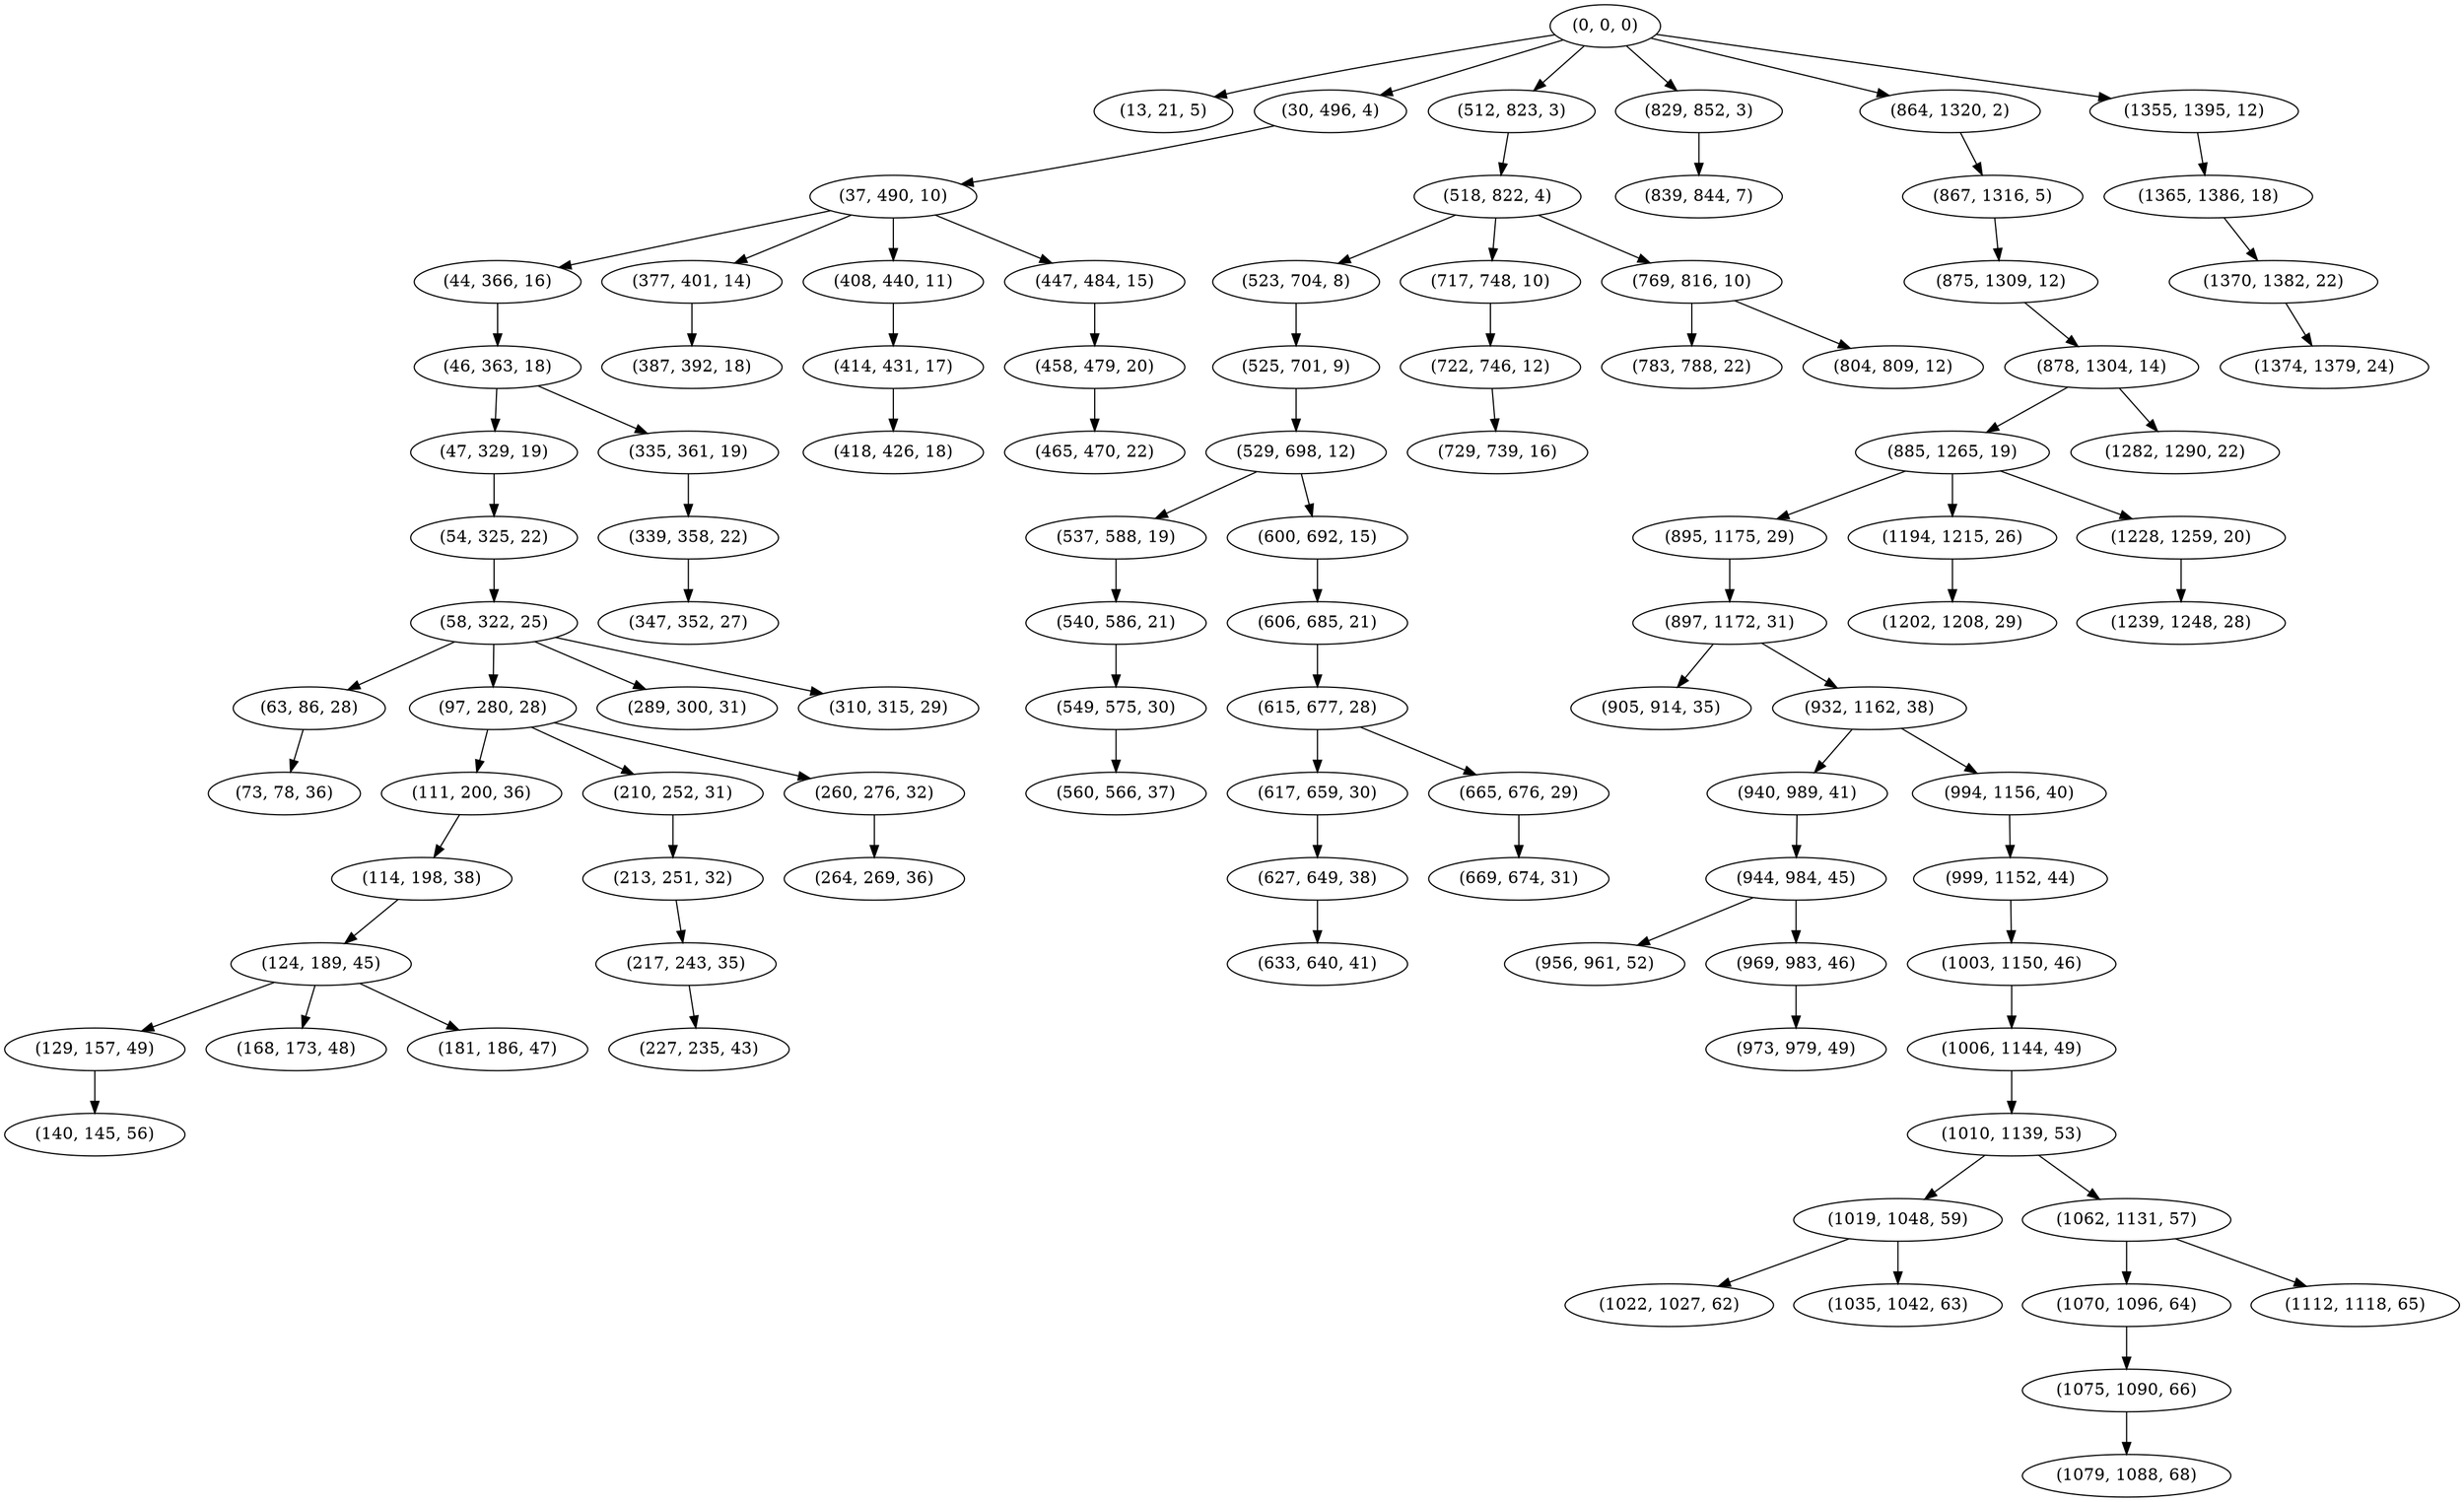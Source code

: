 digraph tree {
    "(0, 0, 0)";
    "(13, 21, 5)";
    "(30, 496, 4)";
    "(37, 490, 10)";
    "(44, 366, 16)";
    "(46, 363, 18)";
    "(47, 329, 19)";
    "(54, 325, 22)";
    "(58, 322, 25)";
    "(63, 86, 28)";
    "(73, 78, 36)";
    "(97, 280, 28)";
    "(111, 200, 36)";
    "(114, 198, 38)";
    "(124, 189, 45)";
    "(129, 157, 49)";
    "(140, 145, 56)";
    "(168, 173, 48)";
    "(181, 186, 47)";
    "(210, 252, 31)";
    "(213, 251, 32)";
    "(217, 243, 35)";
    "(227, 235, 43)";
    "(260, 276, 32)";
    "(264, 269, 36)";
    "(289, 300, 31)";
    "(310, 315, 29)";
    "(335, 361, 19)";
    "(339, 358, 22)";
    "(347, 352, 27)";
    "(377, 401, 14)";
    "(387, 392, 18)";
    "(408, 440, 11)";
    "(414, 431, 17)";
    "(418, 426, 18)";
    "(447, 484, 15)";
    "(458, 479, 20)";
    "(465, 470, 22)";
    "(512, 823, 3)";
    "(518, 822, 4)";
    "(523, 704, 8)";
    "(525, 701, 9)";
    "(529, 698, 12)";
    "(537, 588, 19)";
    "(540, 586, 21)";
    "(549, 575, 30)";
    "(560, 566, 37)";
    "(600, 692, 15)";
    "(606, 685, 21)";
    "(615, 677, 28)";
    "(617, 659, 30)";
    "(627, 649, 38)";
    "(633, 640, 41)";
    "(665, 676, 29)";
    "(669, 674, 31)";
    "(717, 748, 10)";
    "(722, 746, 12)";
    "(729, 739, 16)";
    "(769, 816, 10)";
    "(783, 788, 22)";
    "(804, 809, 12)";
    "(829, 852, 3)";
    "(839, 844, 7)";
    "(864, 1320, 2)";
    "(867, 1316, 5)";
    "(875, 1309, 12)";
    "(878, 1304, 14)";
    "(885, 1265, 19)";
    "(895, 1175, 29)";
    "(897, 1172, 31)";
    "(905, 914, 35)";
    "(932, 1162, 38)";
    "(940, 989, 41)";
    "(944, 984, 45)";
    "(956, 961, 52)";
    "(969, 983, 46)";
    "(973, 979, 49)";
    "(994, 1156, 40)";
    "(999, 1152, 44)";
    "(1003, 1150, 46)";
    "(1006, 1144, 49)";
    "(1010, 1139, 53)";
    "(1019, 1048, 59)";
    "(1022, 1027, 62)";
    "(1035, 1042, 63)";
    "(1062, 1131, 57)";
    "(1070, 1096, 64)";
    "(1075, 1090, 66)";
    "(1079, 1088, 68)";
    "(1112, 1118, 65)";
    "(1194, 1215, 26)";
    "(1202, 1208, 29)";
    "(1228, 1259, 20)";
    "(1239, 1248, 28)";
    "(1282, 1290, 22)";
    "(1355, 1395, 12)";
    "(1365, 1386, 18)";
    "(1370, 1382, 22)";
    "(1374, 1379, 24)";
    "(0, 0, 0)" -> "(13, 21, 5)";
    "(0, 0, 0)" -> "(30, 496, 4)";
    "(0, 0, 0)" -> "(512, 823, 3)";
    "(0, 0, 0)" -> "(829, 852, 3)";
    "(0, 0, 0)" -> "(864, 1320, 2)";
    "(0, 0, 0)" -> "(1355, 1395, 12)";
    "(30, 496, 4)" -> "(37, 490, 10)";
    "(37, 490, 10)" -> "(44, 366, 16)";
    "(37, 490, 10)" -> "(377, 401, 14)";
    "(37, 490, 10)" -> "(408, 440, 11)";
    "(37, 490, 10)" -> "(447, 484, 15)";
    "(44, 366, 16)" -> "(46, 363, 18)";
    "(46, 363, 18)" -> "(47, 329, 19)";
    "(46, 363, 18)" -> "(335, 361, 19)";
    "(47, 329, 19)" -> "(54, 325, 22)";
    "(54, 325, 22)" -> "(58, 322, 25)";
    "(58, 322, 25)" -> "(63, 86, 28)";
    "(58, 322, 25)" -> "(97, 280, 28)";
    "(58, 322, 25)" -> "(289, 300, 31)";
    "(58, 322, 25)" -> "(310, 315, 29)";
    "(63, 86, 28)" -> "(73, 78, 36)";
    "(97, 280, 28)" -> "(111, 200, 36)";
    "(97, 280, 28)" -> "(210, 252, 31)";
    "(97, 280, 28)" -> "(260, 276, 32)";
    "(111, 200, 36)" -> "(114, 198, 38)";
    "(114, 198, 38)" -> "(124, 189, 45)";
    "(124, 189, 45)" -> "(129, 157, 49)";
    "(124, 189, 45)" -> "(168, 173, 48)";
    "(124, 189, 45)" -> "(181, 186, 47)";
    "(129, 157, 49)" -> "(140, 145, 56)";
    "(210, 252, 31)" -> "(213, 251, 32)";
    "(213, 251, 32)" -> "(217, 243, 35)";
    "(217, 243, 35)" -> "(227, 235, 43)";
    "(260, 276, 32)" -> "(264, 269, 36)";
    "(335, 361, 19)" -> "(339, 358, 22)";
    "(339, 358, 22)" -> "(347, 352, 27)";
    "(377, 401, 14)" -> "(387, 392, 18)";
    "(408, 440, 11)" -> "(414, 431, 17)";
    "(414, 431, 17)" -> "(418, 426, 18)";
    "(447, 484, 15)" -> "(458, 479, 20)";
    "(458, 479, 20)" -> "(465, 470, 22)";
    "(512, 823, 3)" -> "(518, 822, 4)";
    "(518, 822, 4)" -> "(523, 704, 8)";
    "(518, 822, 4)" -> "(717, 748, 10)";
    "(518, 822, 4)" -> "(769, 816, 10)";
    "(523, 704, 8)" -> "(525, 701, 9)";
    "(525, 701, 9)" -> "(529, 698, 12)";
    "(529, 698, 12)" -> "(537, 588, 19)";
    "(529, 698, 12)" -> "(600, 692, 15)";
    "(537, 588, 19)" -> "(540, 586, 21)";
    "(540, 586, 21)" -> "(549, 575, 30)";
    "(549, 575, 30)" -> "(560, 566, 37)";
    "(600, 692, 15)" -> "(606, 685, 21)";
    "(606, 685, 21)" -> "(615, 677, 28)";
    "(615, 677, 28)" -> "(617, 659, 30)";
    "(615, 677, 28)" -> "(665, 676, 29)";
    "(617, 659, 30)" -> "(627, 649, 38)";
    "(627, 649, 38)" -> "(633, 640, 41)";
    "(665, 676, 29)" -> "(669, 674, 31)";
    "(717, 748, 10)" -> "(722, 746, 12)";
    "(722, 746, 12)" -> "(729, 739, 16)";
    "(769, 816, 10)" -> "(783, 788, 22)";
    "(769, 816, 10)" -> "(804, 809, 12)";
    "(829, 852, 3)" -> "(839, 844, 7)";
    "(864, 1320, 2)" -> "(867, 1316, 5)";
    "(867, 1316, 5)" -> "(875, 1309, 12)";
    "(875, 1309, 12)" -> "(878, 1304, 14)";
    "(878, 1304, 14)" -> "(885, 1265, 19)";
    "(878, 1304, 14)" -> "(1282, 1290, 22)";
    "(885, 1265, 19)" -> "(895, 1175, 29)";
    "(885, 1265, 19)" -> "(1194, 1215, 26)";
    "(885, 1265, 19)" -> "(1228, 1259, 20)";
    "(895, 1175, 29)" -> "(897, 1172, 31)";
    "(897, 1172, 31)" -> "(905, 914, 35)";
    "(897, 1172, 31)" -> "(932, 1162, 38)";
    "(932, 1162, 38)" -> "(940, 989, 41)";
    "(932, 1162, 38)" -> "(994, 1156, 40)";
    "(940, 989, 41)" -> "(944, 984, 45)";
    "(944, 984, 45)" -> "(956, 961, 52)";
    "(944, 984, 45)" -> "(969, 983, 46)";
    "(969, 983, 46)" -> "(973, 979, 49)";
    "(994, 1156, 40)" -> "(999, 1152, 44)";
    "(999, 1152, 44)" -> "(1003, 1150, 46)";
    "(1003, 1150, 46)" -> "(1006, 1144, 49)";
    "(1006, 1144, 49)" -> "(1010, 1139, 53)";
    "(1010, 1139, 53)" -> "(1019, 1048, 59)";
    "(1010, 1139, 53)" -> "(1062, 1131, 57)";
    "(1019, 1048, 59)" -> "(1022, 1027, 62)";
    "(1019, 1048, 59)" -> "(1035, 1042, 63)";
    "(1062, 1131, 57)" -> "(1070, 1096, 64)";
    "(1062, 1131, 57)" -> "(1112, 1118, 65)";
    "(1070, 1096, 64)" -> "(1075, 1090, 66)";
    "(1075, 1090, 66)" -> "(1079, 1088, 68)";
    "(1194, 1215, 26)" -> "(1202, 1208, 29)";
    "(1228, 1259, 20)" -> "(1239, 1248, 28)";
    "(1355, 1395, 12)" -> "(1365, 1386, 18)";
    "(1365, 1386, 18)" -> "(1370, 1382, 22)";
    "(1370, 1382, 22)" -> "(1374, 1379, 24)";
}
